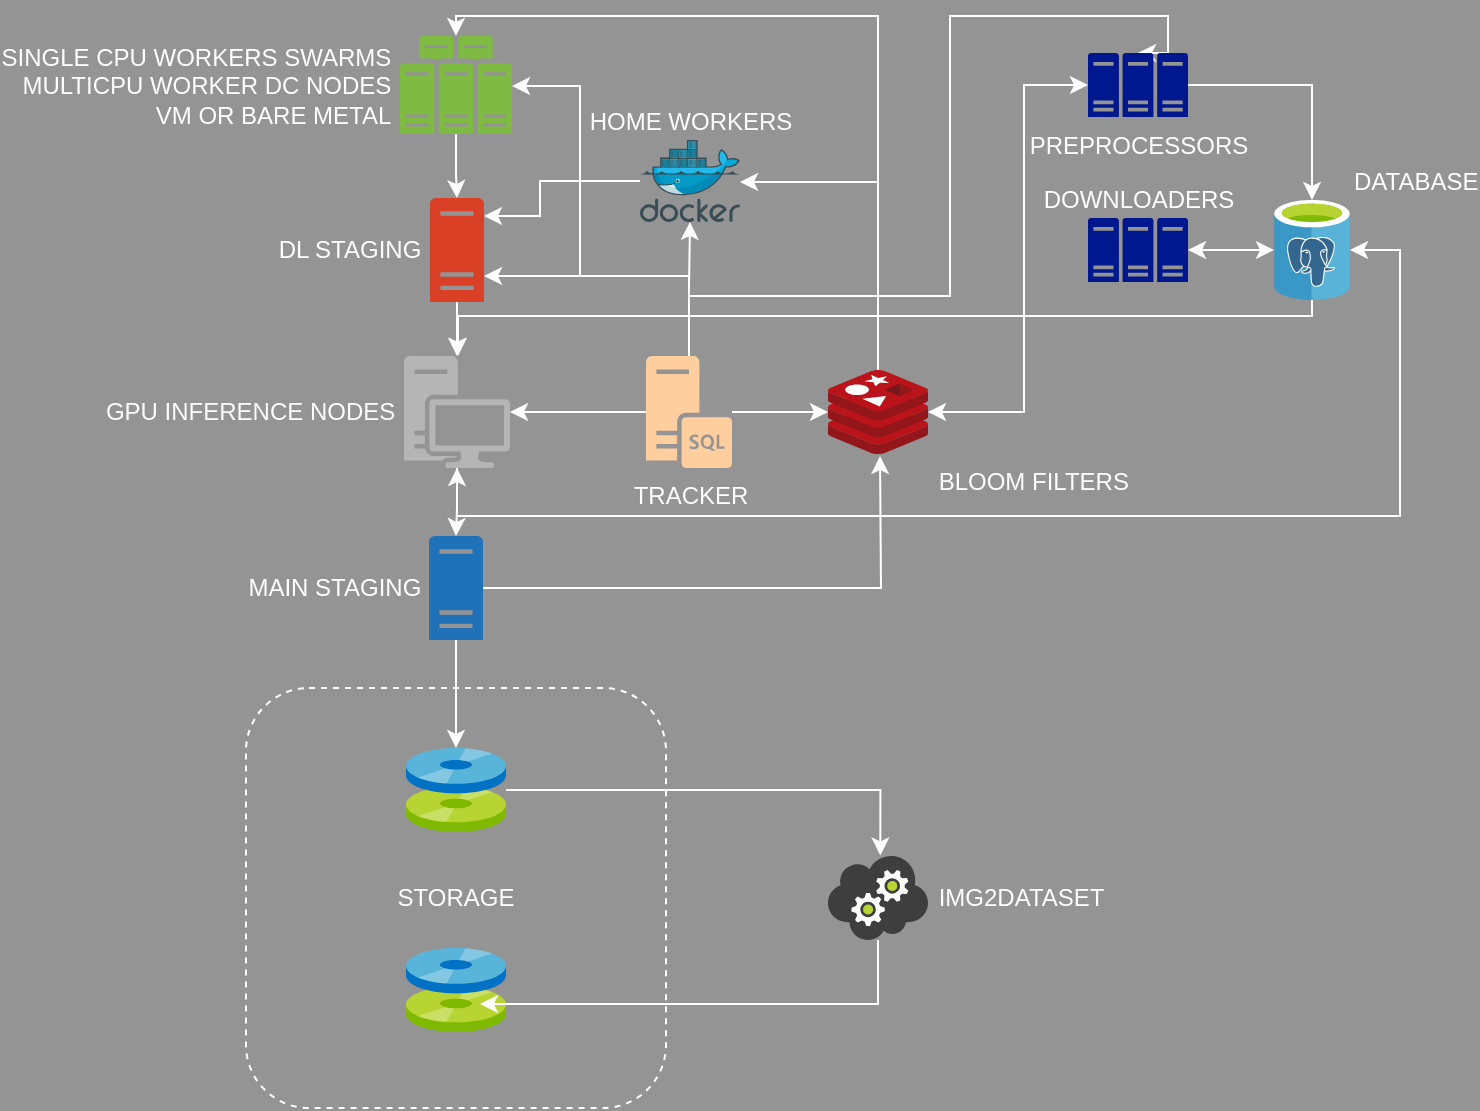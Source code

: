 <mxfile version="15.3.8" type="github">
  <diagram id="HWF6cFD_o7p9VQBaK8Nd" name="Page-1">
    <mxGraphModel dx="1422" dy="850" grid="1" gridSize="10" guides="1" tooltips="1" connect="1" arrows="1" fold="1" page="1" pageScale="1" pageWidth="1169" pageHeight="827" background="#949494" math="0" shadow="0">
      <root>
        <mxCell id="0" />
        <mxCell id="1" parent="0" />
        <mxCell id="32pcUigWsBj-OOpQZ1Kn-11" style="edgeStyle=orthogonalEdgeStyle;rounded=0;orthogonalLoop=1;jettySize=auto;html=1;strokeColor=#FFFFFF;" parent="1" source="32pcUigWsBj-OOpQZ1Kn-1" target="32pcUigWsBj-OOpQZ1Kn-3" edge="1">
          <mxGeometry relative="1" as="geometry">
            <Array as="points">
              <mxPoint x="719" y="20" />
              <mxPoint x="508" y="20" />
            </Array>
          </mxGeometry>
        </mxCell>
        <mxCell id="32pcUigWsBj-OOpQZ1Kn-12" style="edgeStyle=orthogonalEdgeStyle;rounded=0;orthogonalLoop=1;jettySize=auto;html=1;strokeColor=#FFFFFF;" parent="1" source="32pcUigWsBj-OOpQZ1Kn-1" target="32pcUigWsBj-OOpQZ1Kn-2" edge="1">
          <mxGeometry relative="1" as="geometry">
            <mxPoint x="649" y="94" as="targetPoint" />
            <Array as="points">
              <mxPoint x="719" y="103" />
            </Array>
          </mxGeometry>
        </mxCell>
        <mxCell id="q12cR9YonJrgc3rlI6Qn-10" style="edgeStyle=orthogonalEdgeStyle;rounded=0;orthogonalLoop=1;jettySize=auto;html=1;entryX=0;entryY=0.5;entryDx=0;entryDy=0;entryPerimeter=0;fontColor=#FFFFFF;startArrow=classic;startFill=1;strokeColor=#FFFFFF;" edge="1" parent="1" source="32pcUigWsBj-OOpQZ1Kn-1" target="q12cR9YonJrgc3rlI6Qn-2">
          <mxGeometry relative="1" as="geometry">
            <Array as="points">
              <mxPoint x="792" y="218" />
              <mxPoint x="792" y="55" />
            </Array>
          </mxGeometry>
        </mxCell>
        <mxCell id="32pcUigWsBj-OOpQZ1Kn-1" value="&amp;nbsp;BLOOM FILTERS" style="aspect=fixed;html=1;points=[];align=left;image;fontSize=12;image=img/lib/mscae/Cache_Redis_Product.svg;labelPosition=right;verticalLabelPosition=bottom;verticalAlign=top;labelBackgroundColor=none;fontColor=#FFFFFF;" parent="1" vertex="1">
          <mxGeometry x="694" y="197" width="50" height="42" as="geometry" />
        </mxCell>
        <mxCell id="aqjGa1b1h-gu6OBOAQX7-2" style="edgeStyle=orthogonalEdgeStyle;rounded=0;orthogonalLoop=1;jettySize=auto;html=1;strokeColor=#FFFFFF;" parent="1" source="32pcUigWsBj-OOpQZ1Kn-2" target="32pcUigWsBj-OOpQZ1Kn-5" edge="1">
          <mxGeometry relative="1" as="geometry">
            <Array as="points">
              <mxPoint x="550" y="103" />
              <mxPoint x="550" y="120" />
            </Array>
          </mxGeometry>
        </mxCell>
        <mxCell id="32pcUigWsBj-OOpQZ1Kn-2" value="HOME WORKERS" style="aspect=fixed;html=1;points=[];align=center;image;fontSize=12;image=img/lib/mscae/Docker.svg;labelPosition=center;verticalLabelPosition=top;verticalAlign=bottom;labelBackgroundColor=none;fontColor=#FFFFFF;noLabel=0;direction=east;" parent="1" vertex="1">
          <mxGeometry x="600" y="82" width="50" height="41" as="geometry" />
        </mxCell>
        <mxCell id="32pcUigWsBj-OOpQZ1Kn-7" style="edgeStyle=orthogonalEdgeStyle;rounded=0;orthogonalLoop=1;jettySize=auto;html=1;strokeColor=#FFFFFF;" parent="1" source="32pcUigWsBj-OOpQZ1Kn-3" target="32pcUigWsBj-OOpQZ1Kn-5" edge="1">
          <mxGeometry relative="1" as="geometry" />
        </mxCell>
        <mxCell id="32pcUigWsBj-OOpQZ1Kn-3" value="SINGLE CPU WORKERS SWARMS&amp;nbsp;&lt;br&gt;MULTICPU WORKER DC NODES&amp;nbsp;&lt;br&gt;VM OR BARE METAL&amp;nbsp;" style="pointerEvents=1;shadow=0;dashed=0;html=1;strokeColor=none;fillColor=#505050;labelPosition=left;verticalLabelPosition=middle;verticalAlign=middle;outlineConnect=0;align=right;shape=mxgraph.office.servers.server_farm;fillColor=#7FBA42;fontColor=#FFFFFF;" parent="1" vertex="1">
          <mxGeometry x="480" y="30" width="56" height="49" as="geometry" />
        </mxCell>
        <mxCell id="32pcUigWsBj-OOpQZ1Kn-15" style="edgeStyle=orthogonalEdgeStyle;rounded=0;orthogonalLoop=1;jettySize=auto;html=1;strokeColor=#FFFFFF;" parent="1" source="32pcUigWsBj-OOpQZ1Kn-4" target="32pcUigWsBj-OOpQZ1Kn-14" edge="1">
          <mxGeometry relative="1" as="geometry" />
        </mxCell>
        <mxCell id="aqjGa1b1h-gu6OBOAQX7-8" style="edgeStyle=orthogonalEdgeStyle;rounded=0;orthogonalLoop=1;jettySize=auto;html=1;fontColor=#FFFFFF;strokeColor=#FFFFFF;" parent="1" source="32pcUigWsBj-OOpQZ1Kn-4" edge="1">
          <mxGeometry relative="1" as="geometry">
            <mxPoint x="720" y="240" as="targetPoint" />
          </mxGeometry>
        </mxCell>
        <mxCell id="32pcUigWsBj-OOpQZ1Kn-4" value="MAIN STAGING&amp;nbsp;" style="pointerEvents=1;shadow=0;dashed=0;html=1;strokeColor=none;labelPosition=left;verticalLabelPosition=middle;verticalAlign=middle;outlineConnect=0;align=right;shape=mxgraph.office.servers.server_generic;fillColor=#2072B8;fontColor=#FFFFFF;" parent="1" vertex="1">
          <mxGeometry x="494.5" y="280" width="27" height="52" as="geometry" />
        </mxCell>
        <mxCell id="32pcUigWsBj-OOpQZ1Kn-8" style="edgeStyle=orthogonalEdgeStyle;rounded=0;orthogonalLoop=1;jettySize=auto;html=1;strokeColor=#FFFFFF;" parent="1" source="32pcUigWsBj-OOpQZ1Kn-5" target="32pcUigWsBj-OOpQZ1Kn-6" edge="1">
          <mxGeometry relative="1" as="geometry" />
        </mxCell>
        <mxCell id="32pcUigWsBj-OOpQZ1Kn-5" value="DL STAGING&amp;nbsp;" style="pointerEvents=1;shadow=0;dashed=0;html=1;strokeColor=none;labelPosition=left;verticalLabelPosition=middle;verticalAlign=middle;outlineConnect=0;align=right;shape=mxgraph.office.servers.server_generic;fillColor=#DA4026;fontColor=#FFFFFF;" parent="1" vertex="1">
          <mxGeometry x="495" y="111" width="27" height="52" as="geometry" />
        </mxCell>
        <mxCell id="32pcUigWsBj-OOpQZ1Kn-9" style="edgeStyle=orthogonalEdgeStyle;rounded=0;orthogonalLoop=1;jettySize=auto;html=1;strokeColor=#FFFFFF;" parent="1" source="32pcUigWsBj-OOpQZ1Kn-6" target="32pcUigWsBj-OOpQZ1Kn-4" edge="1">
          <mxGeometry relative="1" as="geometry" />
        </mxCell>
        <mxCell id="q12cR9YonJrgc3rlI6Qn-9" style="edgeStyle=orthogonalEdgeStyle;rounded=0;orthogonalLoop=1;jettySize=auto;html=1;startArrow=classic;startFill=1;strokeColor=#FFFFFF;" edge="1" parent="1" source="32pcUigWsBj-OOpQZ1Kn-6" target="q12cR9YonJrgc3rlI6Qn-1">
          <mxGeometry relative="1" as="geometry">
            <Array as="points">
              <mxPoint x="509" y="270" />
              <mxPoint x="980" y="270" />
              <mxPoint x="980" y="137" />
            </Array>
          </mxGeometry>
        </mxCell>
        <mxCell id="32pcUigWsBj-OOpQZ1Kn-6" value="GPU INFERENCE NODES&amp;nbsp;" style="pointerEvents=1;shadow=0;dashed=0;html=1;strokeColor=none;labelPosition=left;verticalLabelPosition=middle;verticalAlign=middle;outlineConnect=0;align=right;shape=mxgraph.office.devices.workstation;fontColor=#FCFCFC;fillColor=#B5B5B5;" parent="1" vertex="1">
          <mxGeometry x="482" y="190" width="53" height="56" as="geometry" />
        </mxCell>
        <mxCell id="32pcUigWsBj-OOpQZ1Kn-18" style="edgeStyle=orthogonalEdgeStyle;rounded=0;orthogonalLoop=1;jettySize=auto;html=1;entryX=0.523;entryY=-0.007;entryDx=0;entryDy=0;entryPerimeter=0;strokeColor=#FFFFFF;" parent="1" source="32pcUigWsBj-OOpQZ1Kn-14" target="32pcUigWsBj-OOpQZ1Kn-17" edge="1">
          <mxGeometry relative="1" as="geometry" />
        </mxCell>
        <mxCell id="32pcUigWsBj-OOpQZ1Kn-14" value="" style="aspect=fixed;html=1;points=[];align=center;image;fontSize=12;image=img/lib/mscae/Discs.svg;" parent="1" vertex="1">
          <mxGeometry x="483" y="386" width="50" height="42" as="geometry" />
        </mxCell>
        <mxCell id="32pcUigWsBj-OOpQZ1Kn-16" value="" style="aspect=fixed;html=1;points=[];align=center;image;fontSize=12;image=img/lib/mscae/Discs.svg;" parent="1" vertex="1">
          <mxGeometry x="483" y="486" width="50" height="42" as="geometry" />
        </mxCell>
        <mxCell id="32pcUigWsBj-OOpQZ1Kn-21" style="edgeStyle=orthogonalEdgeStyle;rounded=0;orthogonalLoop=1;jettySize=auto;html=1;strokeColor=#FFFFFF;" parent="1" source="32pcUigWsBj-OOpQZ1Kn-17" edge="1">
          <mxGeometry relative="1" as="geometry">
            <Array as="points">
              <mxPoint x="719" y="514" />
            </Array>
            <mxPoint x="520" y="514" as="targetPoint" />
          </mxGeometry>
        </mxCell>
        <mxCell id="32pcUigWsBj-OOpQZ1Kn-17" value="&amp;nbsp;IMG2DATASET" style="aspect=fixed;html=1;points=[];align=left;image;fontSize=12;image=img/lib/mscae/Cloud_Service.svg;labelPosition=right;verticalLabelPosition=middle;verticalAlign=middle;labelBackgroundColor=none;fontColor=#FFFFFF;" parent="1" vertex="1">
          <mxGeometry x="694" y="440" width="50" height="42" as="geometry" />
        </mxCell>
        <mxCell id="32pcUigWsBj-OOpQZ1Kn-20" value="STORAGE" style="whiteSpace=wrap;html=1;aspect=fixed;dashed=1;rounded=1;fillColor=none;strokeColor=#FFFFFF;fontColor=#FFFFFF;" parent="1" vertex="1">
          <mxGeometry x="403" y="356" width="210" height="210" as="geometry" />
        </mxCell>
        <mxCell id="aqjGa1b1h-gu6OBOAQX7-3" style="edgeStyle=orthogonalEdgeStyle;rounded=0;orthogonalLoop=1;jettySize=auto;html=1;strokeColor=#FFFFFF;" parent="1" source="aqjGa1b1h-gu6OBOAQX7-1" target="32pcUigWsBj-OOpQZ1Kn-6" edge="1">
          <mxGeometry relative="1" as="geometry" />
        </mxCell>
        <mxCell id="aqjGa1b1h-gu6OBOAQX7-4" style="edgeStyle=orthogonalEdgeStyle;rounded=0;orthogonalLoop=1;jettySize=auto;html=1;strokeColor=#FFFFFF;" parent="1" source="aqjGa1b1h-gu6OBOAQX7-1" target="32pcUigWsBj-OOpQZ1Kn-2" edge="1">
          <mxGeometry relative="1" as="geometry" />
        </mxCell>
        <mxCell id="aqjGa1b1h-gu6OBOAQX7-5" style="edgeStyle=orthogonalEdgeStyle;rounded=0;orthogonalLoop=1;jettySize=auto;html=1;strokeColor=#FFFFFF;" parent="1" source="aqjGa1b1h-gu6OBOAQX7-1" target="32pcUigWsBj-OOpQZ1Kn-3" edge="1">
          <mxGeometry relative="1" as="geometry">
            <Array as="points">
              <mxPoint x="625" y="150" />
              <mxPoint x="570" y="150" />
              <mxPoint x="570" y="55" />
            </Array>
          </mxGeometry>
        </mxCell>
        <mxCell id="aqjGa1b1h-gu6OBOAQX7-7" style="edgeStyle=orthogonalEdgeStyle;rounded=0;orthogonalLoop=1;jettySize=auto;html=1;fontColor=#FFFFFF;strokeColor=#FFFFFF;" parent="1" source="aqjGa1b1h-gu6OBOAQX7-1" target="32pcUigWsBj-OOpQZ1Kn-1" edge="1">
          <mxGeometry relative="1" as="geometry" />
        </mxCell>
        <mxCell id="aqjGa1b1h-gu6OBOAQX7-9" style="edgeStyle=orthogonalEdgeStyle;rounded=0;orthogonalLoop=1;jettySize=auto;html=1;fontColor=#FFFFFF;strokeColor=#FFFFFF;" parent="1" source="aqjGa1b1h-gu6OBOAQX7-1" target="32pcUigWsBj-OOpQZ1Kn-5" edge="1">
          <mxGeometry relative="1" as="geometry">
            <Array as="points">
              <mxPoint x="625" y="150" />
            </Array>
          </mxGeometry>
        </mxCell>
        <mxCell id="q12cR9YonJrgc3rlI6Qn-4" style="edgeStyle=orthogonalEdgeStyle;rounded=0;orthogonalLoop=1;jettySize=auto;html=1;entryX=0.5;entryY=0;entryDx=0;entryDy=0;entryPerimeter=0;strokeColor=#FFFFFF;" edge="1" parent="1" source="aqjGa1b1h-gu6OBOAQX7-1" target="q12cR9YonJrgc3rlI6Qn-2">
          <mxGeometry relative="1" as="geometry">
            <Array as="points">
              <mxPoint x="625" y="160" />
              <mxPoint x="755" y="160" />
              <mxPoint x="755" y="20" />
              <mxPoint x="864" y="20" />
            </Array>
          </mxGeometry>
        </mxCell>
        <mxCell id="aqjGa1b1h-gu6OBOAQX7-1" value="TRACKER" style="pointerEvents=1;shadow=0;dashed=0;html=1;strokeColor=none;labelPosition=center;verticalLabelPosition=bottom;verticalAlign=top;outlineConnect=0;align=center;shape=mxgraph.office.servers.sql_server;fillColor=#FFCE9F;fontColor=#FFFFFF;" parent="1" vertex="1">
          <mxGeometry x="603" y="190" width="43" height="56" as="geometry" />
        </mxCell>
        <mxCell id="q12cR9YonJrgc3rlI6Qn-6" style="edgeStyle=orthogonalEdgeStyle;rounded=0;orthogonalLoop=1;jettySize=auto;html=1;entryX=1;entryY=0.5;entryDx=0;entryDy=0;entryPerimeter=0;strokeColor=#FFFFFF;startArrow=classic;startFill=1;" edge="1" parent="1" source="q12cR9YonJrgc3rlI6Qn-1" target="q12cR9YonJrgc3rlI6Qn-3">
          <mxGeometry relative="1" as="geometry" />
        </mxCell>
        <mxCell id="q12cR9YonJrgc3rlI6Qn-1" value="DATABASE" style="sketch=0;aspect=fixed;html=1;points=[];align=left;image;fontSize=12;image=img/lib/mscae/Azure_Database_for_PostgreSQL_servers.svg;labelBackgroundColor=none;fontColor=#FFFFFF;labelPosition=right;verticalLabelPosition=top;verticalAlign=bottom;" vertex="1" parent="1">
          <mxGeometry x="917" y="112" width="38" height="50" as="geometry" />
        </mxCell>
        <mxCell id="q12cR9YonJrgc3rlI6Qn-5" style="edgeStyle=orthogonalEdgeStyle;rounded=0;orthogonalLoop=1;jettySize=auto;html=1;strokeColor=#FFFFFF;" edge="1" parent="1" source="q12cR9YonJrgc3rlI6Qn-2" target="q12cR9YonJrgc3rlI6Qn-1">
          <mxGeometry relative="1" as="geometry" />
        </mxCell>
        <mxCell id="q12cR9YonJrgc3rlI6Qn-2" value="PREPROCESSORS" style="sketch=0;aspect=fixed;pointerEvents=1;shadow=0;dashed=0;html=1;strokeColor=none;labelPosition=center;verticalLabelPosition=bottom;verticalAlign=top;align=center;fillColor=#00188D;shape=mxgraph.mscae.enterprise.server_farm;fontColor=#FFFFFF;" vertex="1" parent="1">
          <mxGeometry x="824" y="38.5" width="50" height="32" as="geometry" />
        </mxCell>
        <mxCell id="q12cR9YonJrgc3rlI6Qn-8" style="edgeStyle=orthogonalEdgeStyle;rounded=0;orthogonalLoop=1;jettySize=auto;html=1;strokeColor=#FFFFFF;" edge="1" parent="1" source="q12cR9YonJrgc3rlI6Qn-1" target="32pcUigWsBj-OOpQZ1Kn-6">
          <mxGeometry relative="1" as="geometry">
            <mxPoint x="1010" y="170" as="sourcePoint" />
            <Array as="points">
              <mxPoint x="936" y="170" />
              <mxPoint x="509" y="170" />
            </Array>
          </mxGeometry>
        </mxCell>
        <mxCell id="q12cR9YonJrgc3rlI6Qn-3" value="DOWNLOADERS" style="sketch=0;aspect=fixed;pointerEvents=1;shadow=0;dashed=0;html=1;strokeColor=none;labelPosition=center;verticalLabelPosition=top;verticalAlign=bottom;align=center;fillColor=#00188D;shape=mxgraph.mscae.enterprise.server_farm;fontColor=#FFFFFF;" vertex="1" parent="1">
          <mxGeometry x="824" y="121" width="50" height="32" as="geometry" />
        </mxCell>
      </root>
    </mxGraphModel>
  </diagram>
</mxfile>
